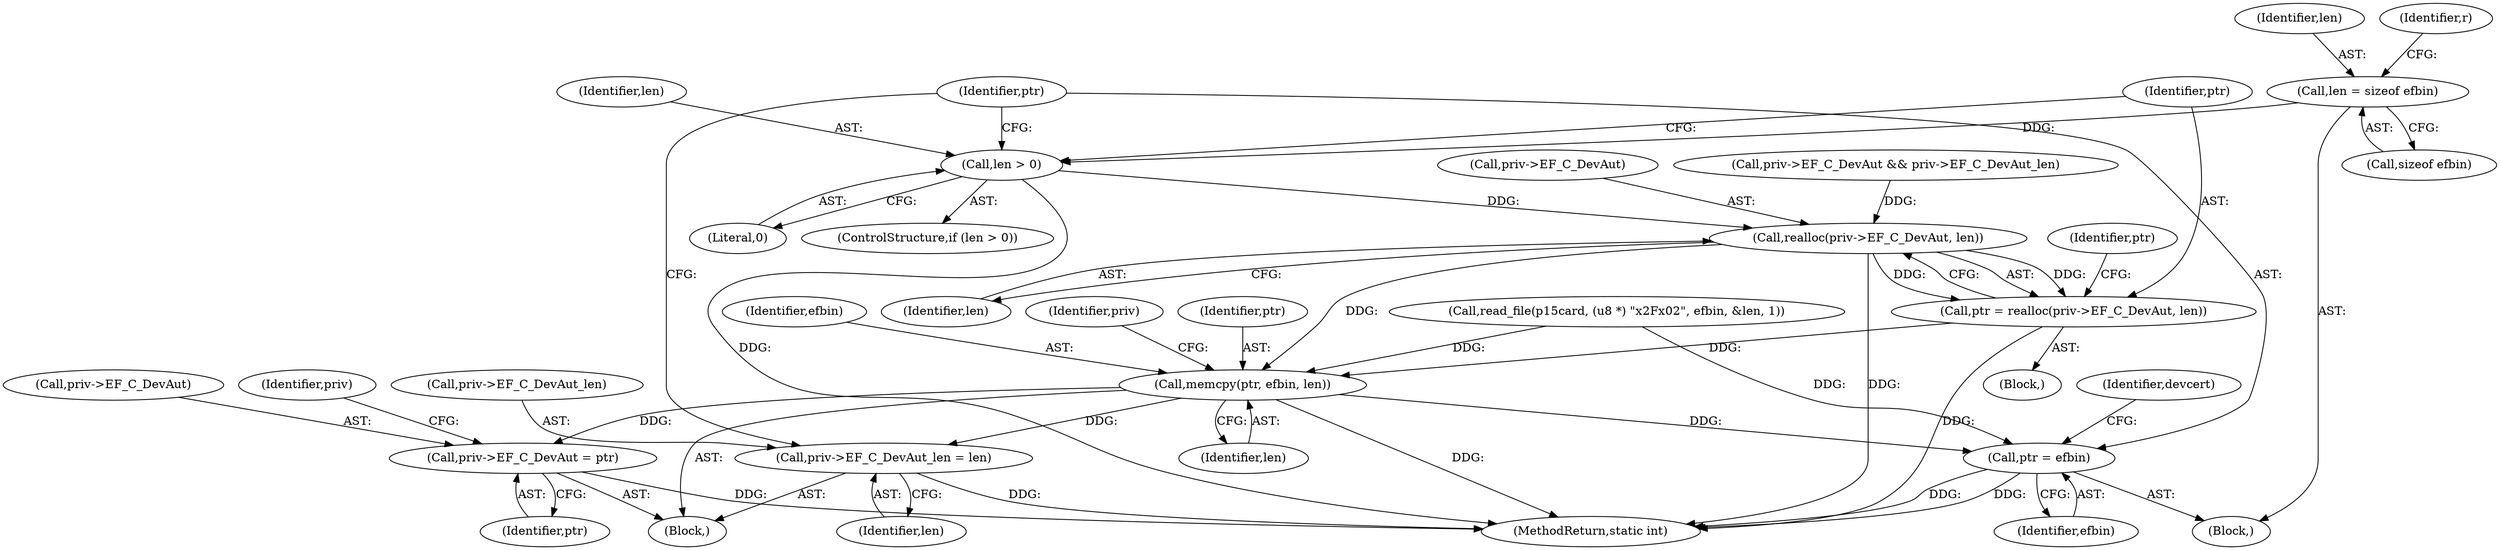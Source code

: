 digraph "0_OpenSC_360e95d45ac4123255a4c796db96337f332160ad#diff-d643a0fa169471dbf2912f4866dc49c5_6@API" {
"1000290" [label="(Call,len = sizeof efbin)"];
"1000312" [label="(Call,len > 0)"];
"1000318" [label="(Call,realloc(priv->EF_C_DevAut, len))"];
"1000316" [label="(Call,ptr = realloc(priv->EF_C_DevAut, len))"];
"1000326" [label="(Call,memcpy(ptr, efbin, len))"];
"1000330" [label="(Call,priv->EF_C_DevAut = ptr)"];
"1000335" [label="(Call,priv->EF_C_DevAut_len = len)"];
"1000340" [label="(Call,ptr = efbin)"];
"1000330" [label="(Call,priv->EF_C_DevAut = ptr)"];
"1001092" [label="(MethodReturn,static int)"];
"1000336" [label="(Call,priv->EF_C_DevAut_len)"];
"1000289" [label="(Block,)"];
"1000291" [label="(Identifier,len)"];
"1000329" [label="(Identifier,len)"];
"1000313" [label="(Identifier,len)"];
"1000324" [label="(Identifier,ptr)"];
"1000295" [label="(Identifier,r)"];
"1000342" [label="(Identifier,efbin)"];
"1000296" [label="(Call,read_file(p15card, (u8 *) \"\x2F\x02\", efbin, &len, 1))"];
"1000314" [label="(Literal,0)"];
"1000337" [label="(Identifier,priv)"];
"1000292" [label="(Call,sizeof efbin)"];
"1000335" [label="(Call,priv->EF_C_DevAut_len = len)"];
"1000315" [label="(Block,)"];
"1000327" [label="(Identifier,ptr)"];
"1000311" [label="(ControlStructure,if (len > 0))"];
"1000341" [label="(Identifier,ptr)"];
"1000345" [label="(Identifier,devcert)"];
"1000328" [label="(Identifier,efbin)"];
"1000318" [label="(Call,realloc(priv->EF_C_DevAut, len))"];
"1000290" [label="(Call,len = sizeof efbin)"];
"1000332" [label="(Identifier,priv)"];
"1000326" [label="(Call,memcpy(ptr, efbin, len))"];
"1000319" [label="(Call,priv->EF_C_DevAut)"];
"1000331" [label="(Call,priv->EF_C_DevAut)"];
"1000312" [label="(Call,len > 0)"];
"1000340" [label="(Call,ptr = efbin)"];
"1000325" [label="(Block,)"];
"1000317" [label="(Identifier,ptr)"];
"1000334" [label="(Identifier,ptr)"];
"1000322" [label="(Identifier,len)"];
"1000316" [label="(Call,ptr = realloc(priv->EF_C_DevAut, len))"];
"1000270" [label="(Call,priv->EF_C_DevAut && priv->EF_C_DevAut_len)"];
"1000339" [label="(Identifier,len)"];
"1000290" -> "1000289"  [label="AST: "];
"1000290" -> "1000292"  [label="CFG: "];
"1000291" -> "1000290"  [label="AST: "];
"1000292" -> "1000290"  [label="AST: "];
"1000295" -> "1000290"  [label="CFG: "];
"1000290" -> "1000312"  [label="DDG: "];
"1000312" -> "1000311"  [label="AST: "];
"1000312" -> "1000314"  [label="CFG: "];
"1000313" -> "1000312"  [label="AST: "];
"1000314" -> "1000312"  [label="AST: "];
"1000317" -> "1000312"  [label="CFG: "];
"1000341" -> "1000312"  [label="CFG: "];
"1000312" -> "1001092"  [label="DDG: "];
"1000312" -> "1000318"  [label="DDG: "];
"1000318" -> "1000316"  [label="AST: "];
"1000318" -> "1000322"  [label="CFG: "];
"1000319" -> "1000318"  [label="AST: "];
"1000322" -> "1000318"  [label="AST: "];
"1000316" -> "1000318"  [label="CFG: "];
"1000318" -> "1001092"  [label="DDG: "];
"1000318" -> "1000316"  [label="DDG: "];
"1000318" -> "1000316"  [label="DDG: "];
"1000270" -> "1000318"  [label="DDG: "];
"1000318" -> "1000326"  [label="DDG: "];
"1000316" -> "1000315"  [label="AST: "];
"1000317" -> "1000316"  [label="AST: "];
"1000324" -> "1000316"  [label="CFG: "];
"1000316" -> "1001092"  [label="DDG: "];
"1000316" -> "1000326"  [label="DDG: "];
"1000326" -> "1000325"  [label="AST: "];
"1000326" -> "1000329"  [label="CFG: "];
"1000327" -> "1000326"  [label="AST: "];
"1000328" -> "1000326"  [label="AST: "];
"1000329" -> "1000326"  [label="AST: "];
"1000332" -> "1000326"  [label="CFG: "];
"1000326" -> "1001092"  [label="DDG: "];
"1000296" -> "1000326"  [label="DDG: "];
"1000326" -> "1000330"  [label="DDG: "];
"1000326" -> "1000335"  [label="DDG: "];
"1000326" -> "1000340"  [label="DDG: "];
"1000330" -> "1000325"  [label="AST: "];
"1000330" -> "1000334"  [label="CFG: "];
"1000331" -> "1000330"  [label="AST: "];
"1000334" -> "1000330"  [label="AST: "];
"1000337" -> "1000330"  [label="CFG: "];
"1000330" -> "1001092"  [label="DDG: "];
"1000335" -> "1000325"  [label="AST: "];
"1000335" -> "1000339"  [label="CFG: "];
"1000336" -> "1000335"  [label="AST: "];
"1000339" -> "1000335"  [label="AST: "];
"1000341" -> "1000335"  [label="CFG: "];
"1000335" -> "1001092"  [label="DDG: "];
"1000340" -> "1000289"  [label="AST: "];
"1000340" -> "1000342"  [label="CFG: "];
"1000341" -> "1000340"  [label="AST: "];
"1000342" -> "1000340"  [label="AST: "];
"1000345" -> "1000340"  [label="CFG: "];
"1000340" -> "1001092"  [label="DDG: "];
"1000340" -> "1001092"  [label="DDG: "];
"1000296" -> "1000340"  [label="DDG: "];
}

